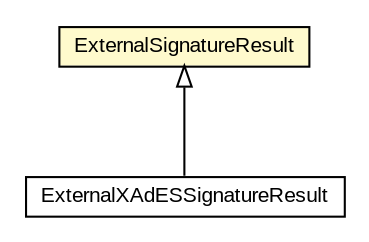 #!/usr/local/bin/dot
#
# Class diagram 
# Generated by UMLGraph version R5_6-24-gf6e263 (http://www.umlgraph.org/)
#

digraph G {
	edge [fontname="arial",fontsize=10,labelfontname="arial",labelfontsize=10];
	node [fontname="arial",fontsize=10,shape=plaintext];
	nodesep=0.25;
	ranksep=0.5;
	// eu.europa.esig.dss.signature.ExternalXAdESSignatureResult
	c358261 [label=<<table title="eu.europa.esig.dss.signature.ExternalXAdESSignatureResult" border="0" cellborder="1" cellspacing="0" cellpadding="2" port="p" href="./ExternalXAdESSignatureResult.html">
		<tr><td><table border="0" cellspacing="0" cellpadding="1">
<tr><td align="center" balign="center"> ExternalXAdESSignatureResult </td></tr>
		</table></td></tr>
		</table>>, URL="./ExternalXAdESSignatureResult.html", fontname="arial", fontcolor="black", fontsize=10.0];
	// eu.europa.esig.dss.signature.ExternalSignatureResult
	c358262 [label=<<table title="eu.europa.esig.dss.signature.ExternalSignatureResult" border="0" cellborder="1" cellspacing="0" cellpadding="2" port="p" bgcolor="lemonChiffon" href="./ExternalSignatureResult.html">
		<tr><td><table border="0" cellspacing="0" cellpadding="1">
<tr><td align="center" balign="center"> ExternalSignatureResult </td></tr>
		</table></td></tr>
		</table>>, URL="./ExternalSignatureResult.html", fontname="arial", fontcolor="black", fontsize=10.0];
	//eu.europa.esig.dss.signature.ExternalXAdESSignatureResult extends eu.europa.esig.dss.signature.ExternalSignatureResult
	c358262:p -> c358261:p [dir=back,arrowtail=empty];
}


